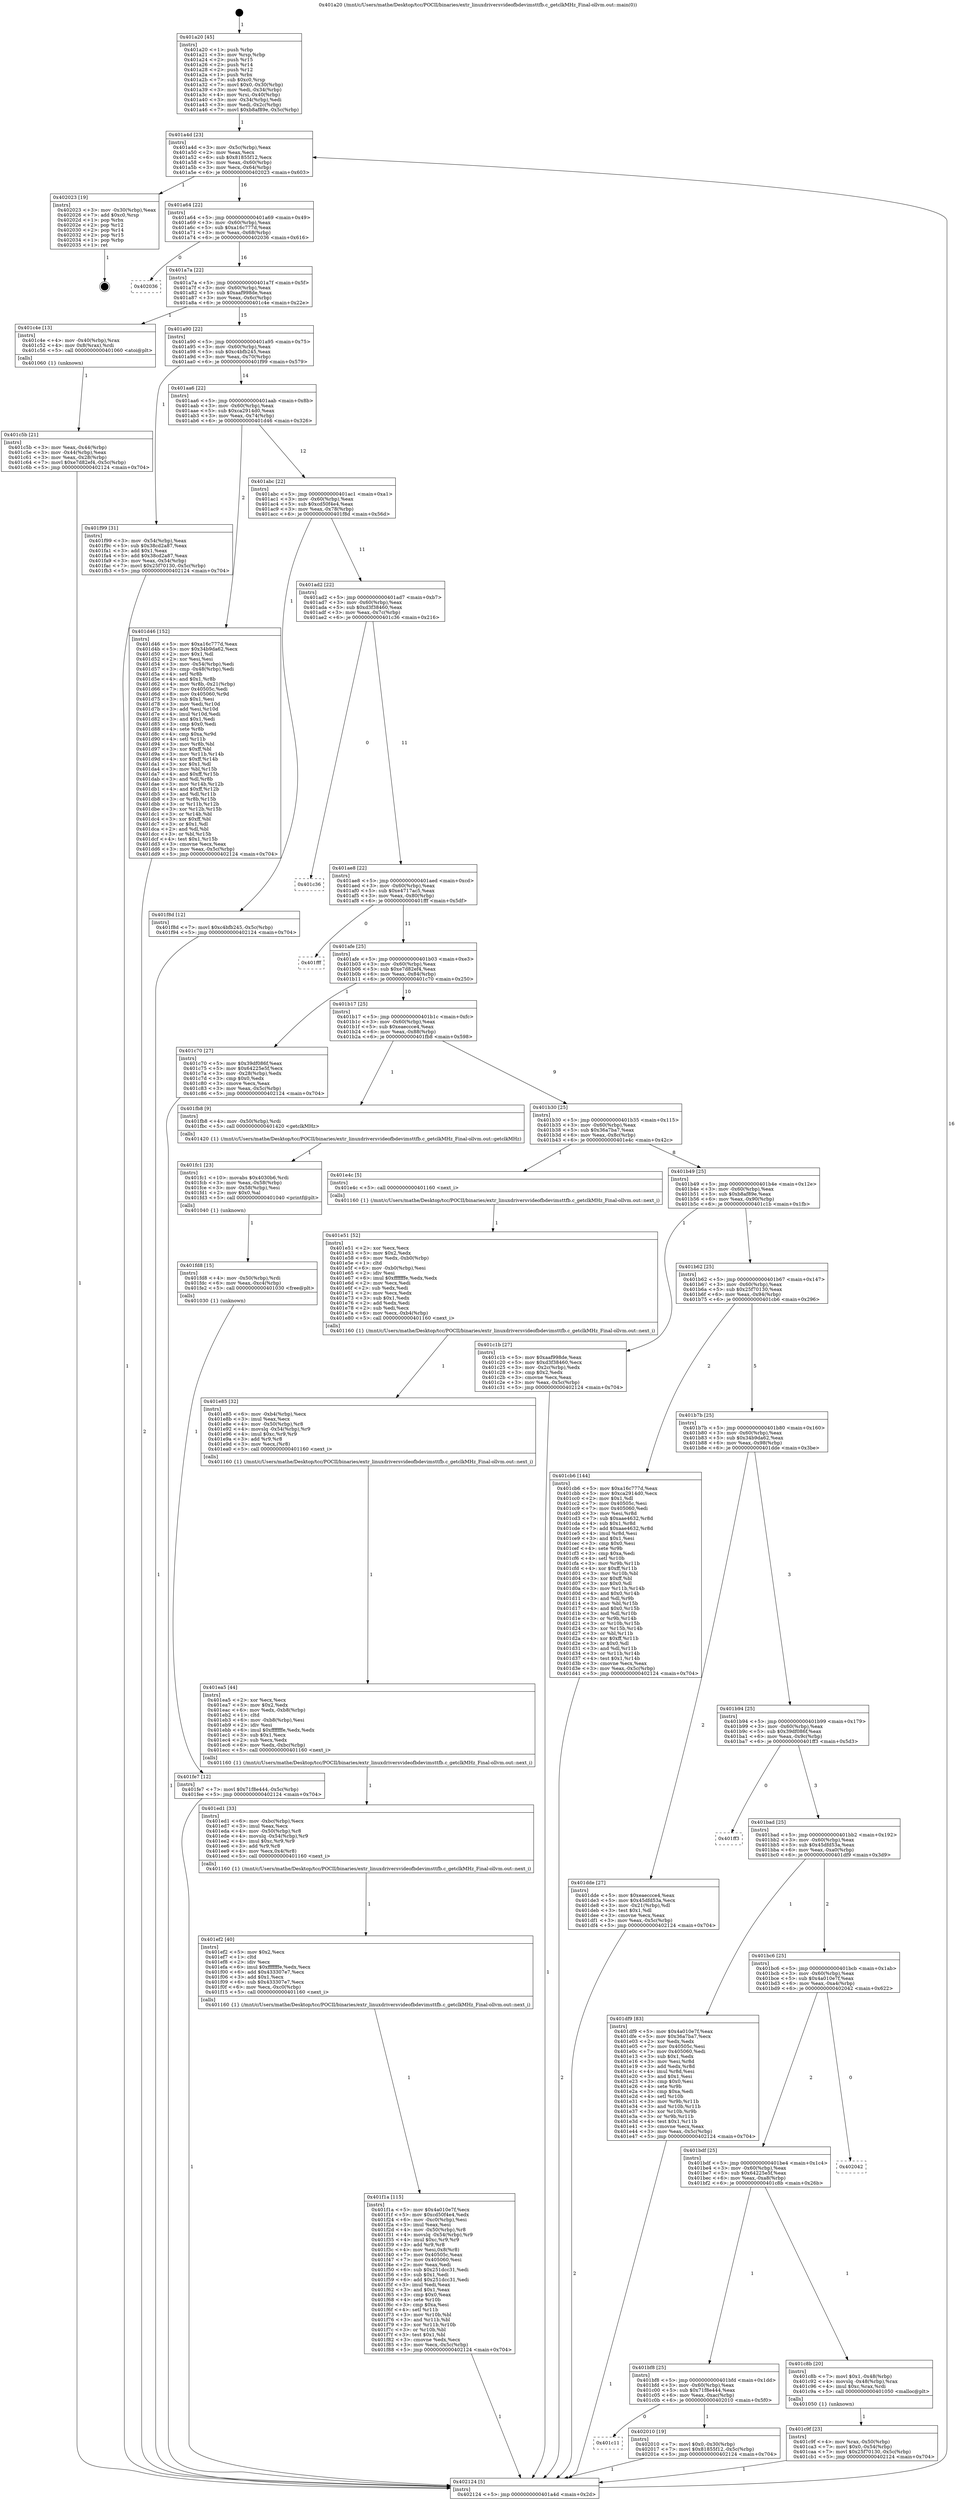 digraph "0x401a20" {
  label = "0x401a20 (/mnt/c/Users/mathe/Desktop/tcc/POCII/binaries/extr_linuxdriversvideofbdevimsttfb.c_getclkMHz_Final-ollvm.out::main(0))"
  labelloc = "t"
  node[shape=record]

  Entry [label="",width=0.3,height=0.3,shape=circle,fillcolor=black,style=filled]
  "0x401a4d" [label="{
     0x401a4d [23]\l
     | [instrs]\l
     &nbsp;&nbsp;0x401a4d \<+3\>: mov -0x5c(%rbp),%eax\l
     &nbsp;&nbsp;0x401a50 \<+2\>: mov %eax,%ecx\l
     &nbsp;&nbsp;0x401a52 \<+6\>: sub $0x81855f12,%ecx\l
     &nbsp;&nbsp;0x401a58 \<+3\>: mov %eax,-0x60(%rbp)\l
     &nbsp;&nbsp;0x401a5b \<+3\>: mov %ecx,-0x64(%rbp)\l
     &nbsp;&nbsp;0x401a5e \<+6\>: je 0000000000402023 \<main+0x603\>\l
  }"]
  "0x402023" [label="{
     0x402023 [19]\l
     | [instrs]\l
     &nbsp;&nbsp;0x402023 \<+3\>: mov -0x30(%rbp),%eax\l
     &nbsp;&nbsp;0x402026 \<+7\>: add $0xc0,%rsp\l
     &nbsp;&nbsp;0x40202d \<+1\>: pop %rbx\l
     &nbsp;&nbsp;0x40202e \<+2\>: pop %r12\l
     &nbsp;&nbsp;0x402030 \<+2\>: pop %r14\l
     &nbsp;&nbsp;0x402032 \<+2\>: pop %r15\l
     &nbsp;&nbsp;0x402034 \<+1\>: pop %rbp\l
     &nbsp;&nbsp;0x402035 \<+1\>: ret\l
  }"]
  "0x401a64" [label="{
     0x401a64 [22]\l
     | [instrs]\l
     &nbsp;&nbsp;0x401a64 \<+5\>: jmp 0000000000401a69 \<main+0x49\>\l
     &nbsp;&nbsp;0x401a69 \<+3\>: mov -0x60(%rbp),%eax\l
     &nbsp;&nbsp;0x401a6c \<+5\>: sub $0xa16c777d,%eax\l
     &nbsp;&nbsp;0x401a71 \<+3\>: mov %eax,-0x68(%rbp)\l
     &nbsp;&nbsp;0x401a74 \<+6\>: je 0000000000402036 \<main+0x616\>\l
  }"]
  Exit [label="",width=0.3,height=0.3,shape=circle,fillcolor=black,style=filled,peripheries=2]
  "0x402036" [label="{
     0x402036\l
  }", style=dashed]
  "0x401a7a" [label="{
     0x401a7a [22]\l
     | [instrs]\l
     &nbsp;&nbsp;0x401a7a \<+5\>: jmp 0000000000401a7f \<main+0x5f\>\l
     &nbsp;&nbsp;0x401a7f \<+3\>: mov -0x60(%rbp),%eax\l
     &nbsp;&nbsp;0x401a82 \<+5\>: sub $0xaaf998de,%eax\l
     &nbsp;&nbsp;0x401a87 \<+3\>: mov %eax,-0x6c(%rbp)\l
     &nbsp;&nbsp;0x401a8a \<+6\>: je 0000000000401c4e \<main+0x22e\>\l
  }"]
  "0x401c11" [label="{
     0x401c11\l
  }", style=dashed]
  "0x401c4e" [label="{
     0x401c4e [13]\l
     | [instrs]\l
     &nbsp;&nbsp;0x401c4e \<+4\>: mov -0x40(%rbp),%rax\l
     &nbsp;&nbsp;0x401c52 \<+4\>: mov 0x8(%rax),%rdi\l
     &nbsp;&nbsp;0x401c56 \<+5\>: call 0000000000401060 \<atoi@plt\>\l
     | [calls]\l
     &nbsp;&nbsp;0x401060 \{1\} (unknown)\l
  }"]
  "0x401a90" [label="{
     0x401a90 [22]\l
     | [instrs]\l
     &nbsp;&nbsp;0x401a90 \<+5\>: jmp 0000000000401a95 \<main+0x75\>\l
     &nbsp;&nbsp;0x401a95 \<+3\>: mov -0x60(%rbp),%eax\l
     &nbsp;&nbsp;0x401a98 \<+5\>: sub $0xc4bfb245,%eax\l
     &nbsp;&nbsp;0x401a9d \<+3\>: mov %eax,-0x70(%rbp)\l
     &nbsp;&nbsp;0x401aa0 \<+6\>: je 0000000000401f99 \<main+0x579\>\l
  }"]
  "0x402010" [label="{
     0x402010 [19]\l
     | [instrs]\l
     &nbsp;&nbsp;0x402010 \<+7\>: movl $0x0,-0x30(%rbp)\l
     &nbsp;&nbsp;0x402017 \<+7\>: movl $0x81855f12,-0x5c(%rbp)\l
     &nbsp;&nbsp;0x40201e \<+5\>: jmp 0000000000402124 \<main+0x704\>\l
  }"]
  "0x401f99" [label="{
     0x401f99 [31]\l
     | [instrs]\l
     &nbsp;&nbsp;0x401f99 \<+3\>: mov -0x54(%rbp),%eax\l
     &nbsp;&nbsp;0x401f9c \<+5\>: sub $0x38cd2a87,%eax\l
     &nbsp;&nbsp;0x401fa1 \<+3\>: add $0x1,%eax\l
     &nbsp;&nbsp;0x401fa4 \<+5\>: add $0x38cd2a87,%eax\l
     &nbsp;&nbsp;0x401fa9 \<+3\>: mov %eax,-0x54(%rbp)\l
     &nbsp;&nbsp;0x401fac \<+7\>: movl $0x25f70130,-0x5c(%rbp)\l
     &nbsp;&nbsp;0x401fb3 \<+5\>: jmp 0000000000402124 \<main+0x704\>\l
  }"]
  "0x401aa6" [label="{
     0x401aa6 [22]\l
     | [instrs]\l
     &nbsp;&nbsp;0x401aa6 \<+5\>: jmp 0000000000401aab \<main+0x8b\>\l
     &nbsp;&nbsp;0x401aab \<+3\>: mov -0x60(%rbp),%eax\l
     &nbsp;&nbsp;0x401aae \<+5\>: sub $0xca2914d0,%eax\l
     &nbsp;&nbsp;0x401ab3 \<+3\>: mov %eax,-0x74(%rbp)\l
     &nbsp;&nbsp;0x401ab6 \<+6\>: je 0000000000401d46 \<main+0x326\>\l
  }"]
  "0x401fe7" [label="{
     0x401fe7 [12]\l
     | [instrs]\l
     &nbsp;&nbsp;0x401fe7 \<+7\>: movl $0x71f8e444,-0x5c(%rbp)\l
     &nbsp;&nbsp;0x401fee \<+5\>: jmp 0000000000402124 \<main+0x704\>\l
  }"]
  "0x401d46" [label="{
     0x401d46 [152]\l
     | [instrs]\l
     &nbsp;&nbsp;0x401d46 \<+5\>: mov $0xa16c777d,%eax\l
     &nbsp;&nbsp;0x401d4b \<+5\>: mov $0x34b9da62,%ecx\l
     &nbsp;&nbsp;0x401d50 \<+2\>: mov $0x1,%dl\l
     &nbsp;&nbsp;0x401d52 \<+2\>: xor %esi,%esi\l
     &nbsp;&nbsp;0x401d54 \<+3\>: mov -0x54(%rbp),%edi\l
     &nbsp;&nbsp;0x401d57 \<+3\>: cmp -0x48(%rbp),%edi\l
     &nbsp;&nbsp;0x401d5a \<+4\>: setl %r8b\l
     &nbsp;&nbsp;0x401d5e \<+4\>: and $0x1,%r8b\l
     &nbsp;&nbsp;0x401d62 \<+4\>: mov %r8b,-0x21(%rbp)\l
     &nbsp;&nbsp;0x401d66 \<+7\>: mov 0x40505c,%edi\l
     &nbsp;&nbsp;0x401d6d \<+8\>: mov 0x405060,%r9d\l
     &nbsp;&nbsp;0x401d75 \<+3\>: sub $0x1,%esi\l
     &nbsp;&nbsp;0x401d78 \<+3\>: mov %edi,%r10d\l
     &nbsp;&nbsp;0x401d7b \<+3\>: add %esi,%r10d\l
     &nbsp;&nbsp;0x401d7e \<+4\>: imul %r10d,%edi\l
     &nbsp;&nbsp;0x401d82 \<+3\>: and $0x1,%edi\l
     &nbsp;&nbsp;0x401d85 \<+3\>: cmp $0x0,%edi\l
     &nbsp;&nbsp;0x401d88 \<+4\>: sete %r8b\l
     &nbsp;&nbsp;0x401d8c \<+4\>: cmp $0xa,%r9d\l
     &nbsp;&nbsp;0x401d90 \<+4\>: setl %r11b\l
     &nbsp;&nbsp;0x401d94 \<+3\>: mov %r8b,%bl\l
     &nbsp;&nbsp;0x401d97 \<+3\>: xor $0xff,%bl\l
     &nbsp;&nbsp;0x401d9a \<+3\>: mov %r11b,%r14b\l
     &nbsp;&nbsp;0x401d9d \<+4\>: xor $0xff,%r14b\l
     &nbsp;&nbsp;0x401da1 \<+3\>: xor $0x1,%dl\l
     &nbsp;&nbsp;0x401da4 \<+3\>: mov %bl,%r15b\l
     &nbsp;&nbsp;0x401da7 \<+4\>: and $0xff,%r15b\l
     &nbsp;&nbsp;0x401dab \<+3\>: and %dl,%r8b\l
     &nbsp;&nbsp;0x401dae \<+3\>: mov %r14b,%r12b\l
     &nbsp;&nbsp;0x401db1 \<+4\>: and $0xff,%r12b\l
     &nbsp;&nbsp;0x401db5 \<+3\>: and %dl,%r11b\l
     &nbsp;&nbsp;0x401db8 \<+3\>: or %r8b,%r15b\l
     &nbsp;&nbsp;0x401dbb \<+3\>: or %r11b,%r12b\l
     &nbsp;&nbsp;0x401dbe \<+3\>: xor %r12b,%r15b\l
     &nbsp;&nbsp;0x401dc1 \<+3\>: or %r14b,%bl\l
     &nbsp;&nbsp;0x401dc4 \<+3\>: xor $0xff,%bl\l
     &nbsp;&nbsp;0x401dc7 \<+3\>: or $0x1,%dl\l
     &nbsp;&nbsp;0x401dca \<+2\>: and %dl,%bl\l
     &nbsp;&nbsp;0x401dcc \<+3\>: or %bl,%r15b\l
     &nbsp;&nbsp;0x401dcf \<+4\>: test $0x1,%r15b\l
     &nbsp;&nbsp;0x401dd3 \<+3\>: cmovne %ecx,%eax\l
     &nbsp;&nbsp;0x401dd6 \<+3\>: mov %eax,-0x5c(%rbp)\l
     &nbsp;&nbsp;0x401dd9 \<+5\>: jmp 0000000000402124 \<main+0x704\>\l
  }"]
  "0x401abc" [label="{
     0x401abc [22]\l
     | [instrs]\l
     &nbsp;&nbsp;0x401abc \<+5\>: jmp 0000000000401ac1 \<main+0xa1\>\l
     &nbsp;&nbsp;0x401ac1 \<+3\>: mov -0x60(%rbp),%eax\l
     &nbsp;&nbsp;0x401ac4 \<+5\>: sub $0xcd50f4e4,%eax\l
     &nbsp;&nbsp;0x401ac9 \<+3\>: mov %eax,-0x78(%rbp)\l
     &nbsp;&nbsp;0x401acc \<+6\>: je 0000000000401f8d \<main+0x56d\>\l
  }"]
  "0x401fd8" [label="{
     0x401fd8 [15]\l
     | [instrs]\l
     &nbsp;&nbsp;0x401fd8 \<+4\>: mov -0x50(%rbp),%rdi\l
     &nbsp;&nbsp;0x401fdc \<+6\>: mov %eax,-0xc4(%rbp)\l
     &nbsp;&nbsp;0x401fe2 \<+5\>: call 0000000000401030 \<free@plt\>\l
     | [calls]\l
     &nbsp;&nbsp;0x401030 \{1\} (unknown)\l
  }"]
  "0x401f8d" [label="{
     0x401f8d [12]\l
     | [instrs]\l
     &nbsp;&nbsp;0x401f8d \<+7\>: movl $0xc4bfb245,-0x5c(%rbp)\l
     &nbsp;&nbsp;0x401f94 \<+5\>: jmp 0000000000402124 \<main+0x704\>\l
  }"]
  "0x401ad2" [label="{
     0x401ad2 [22]\l
     | [instrs]\l
     &nbsp;&nbsp;0x401ad2 \<+5\>: jmp 0000000000401ad7 \<main+0xb7\>\l
     &nbsp;&nbsp;0x401ad7 \<+3\>: mov -0x60(%rbp),%eax\l
     &nbsp;&nbsp;0x401ada \<+5\>: sub $0xd3f38460,%eax\l
     &nbsp;&nbsp;0x401adf \<+3\>: mov %eax,-0x7c(%rbp)\l
     &nbsp;&nbsp;0x401ae2 \<+6\>: je 0000000000401c36 \<main+0x216\>\l
  }"]
  "0x401fc1" [label="{
     0x401fc1 [23]\l
     | [instrs]\l
     &nbsp;&nbsp;0x401fc1 \<+10\>: movabs $0x4030b6,%rdi\l
     &nbsp;&nbsp;0x401fcb \<+3\>: mov %eax,-0x58(%rbp)\l
     &nbsp;&nbsp;0x401fce \<+3\>: mov -0x58(%rbp),%esi\l
     &nbsp;&nbsp;0x401fd1 \<+2\>: mov $0x0,%al\l
     &nbsp;&nbsp;0x401fd3 \<+5\>: call 0000000000401040 \<printf@plt\>\l
     | [calls]\l
     &nbsp;&nbsp;0x401040 \{1\} (unknown)\l
  }"]
  "0x401c36" [label="{
     0x401c36\l
  }", style=dashed]
  "0x401ae8" [label="{
     0x401ae8 [22]\l
     | [instrs]\l
     &nbsp;&nbsp;0x401ae8 \<+5\>: jmp 0000000000401aed \<main+0xcd\>\l
     &nbsp;&nbsp;0x401aed \<+3\>: mov -0x60(%rbp),%eax\l
     &nbsp;&nbsp;0x401af0 \<+5\>: sub $0xe4717ac5,%eax\l
     &nbsp;&nbsp;0x401af5 \<+3\>: mov %eax,-0x80(%rbp)\l
     &nbsp;&nbsp;0x401af8 \<+6\>: je 0000000000401fff \<main+0x5df\>\l
  }"]
  "0x401f1a" [label="{
     0x401f1a [115]\l
     | [instrs]\l
     &nbsp;&nbsp;0x401f1a \<+5\>: mov $0x4a010e7f,%ecx\l
     &nbsp;&nbsp;0x401f1f \<+5\>: mov $0xcd50f4e4,%edx\l
     &nbsp;&nbsp;0x401f24 \<+6\>: mov -0xc0(%rbp),%esi\l
     &nbsp;&nbsp;0x401f2a \<+3\>: imul %eax,%esi\l
     &nbsp;&nbsp;0x401f2d \<+4\>: mov -0x50(%rbp),%r8\l
     &nbsp;&nbsp;0x401f31 \<+4\>: movslq -0x54(%rbp),%r9\l
     &nbsp;&nbsp;0x401f35 \<+4\>: imul $0xc,%r9,%r9\l
     &nbsp;&nbsp;0x401f39 \<+3\>: add %r9,%r8\l
     &nbsp;&nbsp;0x401f3c \<+4\>: mov %esi,0x8(%r8)\l
     &nbsp;&nbsp;0x401f40 \<+7\>: mov 0x40505c,%eax\l
     &nbsp;&nbsp;0x401f47 \<+7\>: mov 0x405060,%esi\l
     &nbsp;&nbsp;0x401f4e \<+2\>: mov %eax,%edi\l
     &nbsp;&nbsp;0x401f50 \<+6\>: sub $0x251dcc31,%edi\l
     &nbsp;&nbsp;0x401f56 \<+3\>: sub $0x1,%edi\l
     &nbsp;&nbsp;0x401f59 \<+6\>: add $0x251dcc31,%edi\l
     &nbsp;&nbsp;0x401f5f \<+3\>: imul %edi,%eax\l
     &nbsp;&nbsp;0x401f62 \<+3\>: and $0x1,%eax\l
     &nbsp;&nbsp;0x401f65 \<+3\>: cmp $0x0,%eax\l
     &nbsp;&nbsp;0x401f68 \<+4\>: sete %r10b\l
     &nbsp;&nbsp;0x401f6c \<+3\>: cmp $0xa,%esi\l
     &nbsp;&nbsp;0x401f6f \<+4\>: setl %r11b\l
     &nbsp;&nbsp;0x401f73 \<+3\>: mov %r10b,%bl\l
     &nbsp;&nbsp;0x401f76 \<+3\>: and %r11b,%bl\l
     &nbsp;&nbsp;0x401f79 \<+3\>: xor %r11b,%r10b\l
     &nbsp;&nbsp;0x401f7c \<+3\>: or %r10b,%bl\l
     &nbsp;&nbsp;0x401f7f \<+3\>: test $0x1,%bl\l
     &nbsp;&nbsp;0x401f82 \<+3\>: cmovne %edx,%ecx\l
     &nbsp;&nbsp;0x401f85 \<+3\>: mov %ecx,-0x5c(%rbp)\l
     &nbsp;&nbsp;0x401f88 \<+5\>: jmp 0000000000402124 \<main+0x704\>\l
  }"]
  "0x401fff" [label="{
     0x401fff\l
  }", style=dashed]
  "0x401afe" [label="{
     0x401afe [25]\l
     | [instrs]\l
     &nbsp;&nbsp;0x401afe \<+5\>: jmp 0000000000401b03 \<main+0xe3\>\l
     &nbsp;&nbsp;0x401b03 \<+3\>: mov -0x60(%rbp),%eax\l
     &nbsp;&nbsp;0x401b06 \<+5\>: sub $0xe7d82ef4,%eax\l
     &nbsp;&nbsp;0x401b0b \<+6\>: mov %eax,-0x84(%rbp)\l
     &nbsp;&nbsp;0x401b11 \<+6\>: je 0000000000401c70 \<main+0x250\>\l
  }"]
  "0x401ef2" [label="{
     0x401ef2 [40]\l
     | [instrs]\l
     &nbsp;&nbsp;0x401ef2 \<+5\>: mov $0x2,%ecx\l
     &nbsp;&nbsp;0x401ef7 \<+1\>: cltd\l
     &nbsp;&nbsp;0x401ef8 \<+2\>: idiv %ecx\l
     &nbsp;&nbsp;0x401efa \<+6\>: imul $0xfffffffe,%edx,%ecx\l
     &nbsp;&nbsp;0x401f00 \<+6\>: add $0x433307e7,%ecx\l
     &nbsp;&nbsp;0x401f06 \<+3\>: add $0x1,%ecx\l
     &nbsp;&nbsp;0x401f09 \<+6\>: sub $0x433307e7,%ecx\l
     &nbsp;&nbsp;0x401f0f \<+6\>: mov %ecx,-0xc0(%rbp)\l
     &nbsp;&nbsp;0x401f15 \<+5\>: call 0000000000401160 \<next_i\>\l
     | [calls]\l
     &nbsp;&nbsp;0x401160 \{1\} (/mnt/c/Users/mathe/Desktop/tcc/POCII/binaries/extr_linuxdriversvideofbdevimsttfb.c_getclkMHz_Final-ollvm.out::next_i)\l
  }"]
  "0x401c70" [label="{
     0x401c70 [27]\l
     | [instrs]\l
     &nbsp;&nbsp;0x401c70 \<+5\>: mov $0x39df086f,%eax\l
     &nbsp;&nbsp;0x401c75 \<+5\>: mov $0x64225e5f,%ecx\l
     &nbsp;&nbsp;0x401c7a \<+3\>: mov -0x28(%rbp),%edx\l
     &nbsp;&nbsp;0x401c7d \<+3\>: cmp $0x0,%edx\l
     &nbsp;&nbsp;0x401c80 \<+3\>: cmove %ecx,%eax\l
     &nbsp;&nbsp;0x401c83 \<+3\>: mov %eax,-0x5c(%rbp)\l
     &nbsp;&nbsp;0x401c86 \<+5\>: jmp 0000000000402124 \<main+0x704\>\l
  }"]
  "0x401b17" [label="{
     0x401b17 [25]\l
     | [instrs]\l
     &nbsp;&nbsp;0x401b17 \<+5\>: jmp 0000000000401b1c \<main+0xfc\>\l
     &nbsp;&nbsp;0x401b1c \<+3\>: mov -0x60(%rbp),%eax\l
     &nbsp;&nbsp;0x401b1f \<+5\>: sub $0xeaeccce4,%eax\l
     &nbsp;&nbsp;0x401b24 \<+6\>: mov %eax,-0x88(%rbp)\l
     &nbsp;&nbsp;0x401b2a \<+6\>: je 0000000000401fb8 \<main+0x598\>\l
  }"]
  "0x401ed1" [label="{
     0x401ed1 [33]\l
     | [instrs]\l
     &nbsp;&nbsp;0x401ed1 \<+6\>: mov -0xbc(%rbp),%ecx\l
     &nbsp;&nbsp;0x401ed7 \<+3\>: imul %eax,%ecx\l
     &nbsp;&nbsp;0x401eda \<+4\>: mov -0x50(%rbp),%r8\l
     &nbsp;&nbsp;0x401ede \<+4\>: movslq -0x54(%rbp),%r9\l
     &nbsp;&nbsp;0x401ee2 \<+4\>: imul $0xc,%r9,%r9\l
     &nbsp;&nbsp;0x401ee6 \<+3\>: add %r9,%r8\l
     &nbsp;&nbsp;0x401ee9 \<+4\>: mov %ecx,0x4(%r8)\l
     &nbsp;&nbsp;0x401eed \<+5\>: call 0000000000401160 \<next_i\>\l
     | [calls]\l
     &nbsp;&nbsp;0x401160 \{1\} (/mnt/c/Users/mathe/Desktop/tcc/POCII/binaries/extr_linuxdriversvideofbdevimsttfb.c_getclkMHz_Final-ollvm.out::next_i)\l
  }"]
  "0x401fb8" [label="{
     0x401fb8 [9]\l
     | [instrs]\l
     &nbsp;&nbsp;0x401fb8 \<+4\>: mov -0x50(%rbp),%rdi\l
     &nbsp;&nbsp;0x401fbc \<+5\>: call 0000000000401420 \<getclkMHz\>\l
     | [calls]\l
     &nbsp;&nbsp;0x401420 \{1\} (/mnt/c/Users/mathe/Desktop/tcc/POCII/binaries/extr_linuxdriversvideofbdevimsttfb.c_getclkMHz_Final-ollvm.out::getclkMHz)\l
  }"]
  "0x401b30" [label="{
     0x401b30 [25]\l
     | [instrs]\l
     &nbsp;&nbsp;0x401b30 \<+5\>: jmp 0000000000401b35 \<main+0x115\>\l
     &nbsp;&nbsp;0x401b35 \<+3\>: mov -0x60(%rbp),%eax\l
     &nbsp;&nbsp;0x401b38 \<+5\>: sub $0x36a7ba7,%eax\l
     &nbsp;&nbsp;0x401b3d \<+6\>: mov %eax,-0x8c(%rbp)\l
     &nbsp;&nbsp;0x401b43 \<+6\>: je 0000000000401e4c \<main+0x42c\>\l
  }"]
  "0x401ea5" [label="{
     0x401ea5 [44]\l
     | [instrs]\l
     &nbsp;&nbsp;0x401ea5 \<+2\>: xor %ecx,%ecx\l
     &nbsp;&nbsp;0x401ea7 \<+5\>: mov $0x2,%edx\l
     &nbsp;&nbsp;0x401eac \<+6\>: mov %edx,-0xb8(%rbp)\l
     &nbsp;&nbsp;0x401eb2 \<+1\>: cltd\l
     &nbsp;&nbsp;0x401eb3 \<+6\>: mov -0xb8(%rbp),%esi\l
     &nbsp;&nbsp;0x401eb9 \<+2\>: idiv %esi\l
     &nbsp;&nbsp;0x401ebb \<+6\>: imul $0xfffffffe,%edx,%edx\l
     &nbsp;&nbsp;0x401ec1 \<+3\>: sub $0x1,%ecx\l
     &nbsp;&nbsp;0x401ec4 \<+2\>: sub %ecx,%edx\l
     &nbsp;&nbsp;0x401ec6 \<+6\>: mov %edx,-0xbc(%rbp)\l
     &nbsp;&nbsp;0x401ecc \<+5\>: call 0000000000401160 \<next_i\>\l
     | [calls]\l
     &nbsp;&nbsp;0x401160 \{1\} (/mnt/c/Users/mathe/Desktop/tcc/POCII/binaries/extr_linuxdriversvideofbdevimsttfb.c_getclkMHz_Final-ollvm.out::next_i)\l
  }"]
  "0x401e4c" [label="{
     0x401e4c [5]\l
     | [instrs]\l
     &nbsp;&nbsp;0x401e4c \<+5\>: call 0000000000401160 \<next_i\>\l
     | [calls]\l
     &nbsp;&nbsp;0x401160 \{1\} (/mnt/c/Users/mathe/Desktop/tcc/POCII/binaries/extr_linuxdriversvideofbdevimsttfb.c_getclkMHz_Final-ollvm.out::next_i)\l
  }"]
  "0x401b49" [label="{
     0x401b49 [25]\l
     | [instrs]\l
     &nbsp;&nbsp;0x401b49 \<+5\>: jmp 0000000000401b4e \<main+0x12e\>\l
     &nbsp;&nbsp;0x401b4e \<+3\>: mov -0x60(%rbp),%eax\l
     &nbsp;&nbsp;0x401b51 \<+5\>: sub $0xb8af89e,%eax\l
     &nbsp;&nbsp;0x401b56 \<+6\>: mov %eax,-0x90(%rbp)\l
     &nbsp;&nbsp;0x401b5c \<+6\>: je 0000000000401c1b \<main+0x1fb\>\l
  }"]
  "0x401e85" [label="{
     0x401e85 [32]\l
     | [instrs]\l
     &nbsp;&nbsp;0x401e85 \<+6\>: mov -0xb4(%rbp),%ecx\l
     &nbsp;&nbsp;0x401e8b \<+3\>: imul %eax,%ecx\l
     &nbsp;&nbsp;0x401e8e \<+4\>: mov -0x50(%rbp),%r8\l
     &nbsp;&nbsp;0x401e92 \<+4\>: movslq -0x54(%rbp),%r9\l
     &nbsp;&nbsp;0x401e96 \<+4\>: imul $0xc,%r9,%r9\l
     &nbsp;&nbsp;0x401e9a \<+3\>: add %r9,%r8\l
     &nbsp;&nbsp;0x401e9d \<+3\>: mov %ecx,(%r8)\l
     &nbsp;&nbsp;0x401ea0 \<+5\>: call 0000000000401160 \<next_i\>\l
     | [calls]\l
     &nbsp;&nbsp;0x401160 \{1\} (/mnt/c/Users/mathe/Desktop/tcc/POCII/binaries/extr_linuxdriversvideofbdevimsttfb.c_getclkMHz_Final-ollvm.out::next_i)\l
  }"]
  "0x401c1b" [label="{
     0x401c1b [27]\l
     | [instrs]\l
     &nbsp;&nbsp;0x401c1b \<+5\>: mov $0xaaf998de,%eax\l
     &nbsp;&nbsp;0x401c20 \<+5\>: mov $0xd3f38460,%ecx\l
     &nbsp;&nbsp;0x401c25 \<+3\>: mov -0x2c(%rbp),%edx\l
     &nbsp;&nbsp;0x401c28 \<+3\>: cmp $0x2,%edx\l
     &nbsp;&nbsp;0x401c2b \<+3\>: cmovne %ecx,%eax\l
     &nbsp;&nbsp;0x401c2e \<+3\>: mov %eax,-0x5c(%rbp)\l
     &nbsp;&nbsp;0x401c31 \<+5\>: jmp 0000000000402124 \<main+0x704\>\l
  }"]
  "0x401b62" [label="{
     0x401b62 [25]\l
     | [instrs]\l
     &nbsp;&nbsp;0x401b62 \<+5\>: jmp 0000000000401b67 \<main+0x147\>\l
     &nbsp;&nbsp;0x401b67 \<+3\>: mov -0x60(%rbp),%eax\l
     &nbsp;&nbsp;0x401b6a \<+5\>: sub $0x25f70130,%eax\l
     &nbsp;&nbsp;0x401b6f \<+6\>: mov %eax,-0x94(%rbp)\l
     &nbsp;&nbsp;0x401b75 \<+6\>: je 0000000000401cb6 \<main+0x296\>\l
  }"]
  "0x402124" [label="{
     0x402124 [5]\l
     | [instrs]\l
     &nbsp;&nbsp;0x402124 \<+5\>: jmp 0000000000401a4d \<main+0x2d\>\l
  }"]
  "0x401a20" [label="{
     0x401a20 [45]\l
     | [instrs]\l
     &nbsp;&nbsp;0x401a20 \<+1\>: push %rbp\l
     &nbsp;&nbsp;0x401a21 \<+3\>: mov %rsp,%rbp\l
     &nbsp;&nbsp;0x401a24 \<+2\>: push %r15\l
     &nbsp;&nbsp;0x401a26 \<+2\>: push %r14\l
     &nbsp;&nbsp;0x401a28 \<+2\>: push %r12\l
     &nbsp;&nbsp;0x401a2a \<+1\>: push %rbx\l
     &nbsp;&nbsp;0x401a2b \<+7\>: sub $0xc0,%rsp\l
     &nbsp;&nbsp;0x401a32 \<+7\>: movl $0x0,-0x30(%rbp)\l
     &nbsp;&nbsp;0x401a39 \<+3\>: mov %edi,-0x34(%rbp)\l
     &nbsp;&nbsp;0x401a3c \<+4\>: mov %rsi,-0x40(%rbp)\l
     &nbsp;&nbsp;0x401a40 \<+3\>: mov -0x34(%rbp),%edi\l
     &nbsp;&nbsp;0x401a43 \<+3\>: mov %edi,-0x2c(%rbp)\l
     &nbsp;&nbsp;0x401a46 \<+7\>: movl $0xb8af89e,-0x5c(%rbp)\l
  }"]
  "0x401c5b" [label="{
     0x401c5b [21]\l
     | [instrs]\l
     &nbsp;&nbsp;0x401c5b \<+3\>: mov %eax,-0x44(%rbp)\l
     &nbsp;&nbsp;0x401c5e \<+3\>: mov -0x44(%rbp),%eax\l
     &nbsp;&nbsp;0x401c61 \<+3\>: mov %eax,-0x28(%rbp)\l
     &nbsp;&nbsp;0x401c64 \<+7\>: movl $0xe7d82ef4,-0x5c(%rbp)\l
     &nbsp;&nbsp;0x401c6b \<+5\>: jmp 0000000000402124 \<main+0x704\>\l
  }"]
  "0x401e51" [label="{
     0x401e51 [52]\l
     | [instrs]\l
     &nbsp;&nbsp;0x401e51 \<+2\>: xor %ecx,%ecx\l
     &nbsp;&nbsp;0x401e53 \<+5\>: mov $0x2,%edx\l
     &nbsp;&nbsp;0x401e58 \<+6\>: mov %edx,-0xb0(%rbp)\l
     &nbsp;&nbsp;0x401e5e \<+1\>: cltd\l
     &nbsp;&nbsp;0x401e5f \<+6\>: mov -0xb0(%rbp),%esi\l
     &nbsp;&nbsp;0x401e65 \<+2\>: idiv %esi\l
     &nbsp;&nbsp;0x401e67 \<+6\>: imul $0xfffffffe,%edx,%edx\l
     &nbsp;&nbsp;0x401e6d \<+2\>: mov %ecx,%edi\l
     &nbsp;&nbsp;0x401e6f \<+2\>: sub %edx,%edi\l
     &nbsp;&nbsp;0x401e71 \<+2\>: mov %ecx,%edx\l
     &nbsp;&nbsp;0x401e73 \<+3\>: sub $0x1,%edx\l
     &nbsp;&nbsp;0x401e76 \<+2\>: add %edx,%edi\l
     &nbsp;&nbsp;0x401e78 \<+2\>: sub %edi,%ecx\l
     &nbsp;&nbsp;0x401e7a \<+6\>: mov %ecx,-0xb4(%rbp)\l
     &nbsp;&nbsp;0x401e80 \<+5\>: call 0000000000401160 \<next_i\>\l
     | [calls]\l
     &nbsp;&nbsp;0x401160 \{1\} (/mnt/c/Users/mathe/Desktop/tcc/POCII/binaries/extr_linuxdriversvideofbdevimsttfb.c_getclkMHz_Final-ollvm.out::next_i)\l
  }"]
  "0x401cb6" [label="{
     0x401cb6 [144]\l
     | [instrs]\l
     &nbsp;&nbsp;0x401cb6 \<+5\>: mov $0xa16c777d,%eax\l
     &nbsp;&nbsp;0x401cbb \<+5\>: mov $0xca2914d0,%ecx\l
     &nbsp;&nbsp;0x401cc0 \<+2\>: mov $0x1,%dl\l
     &nbsp;&nbsp;0x401cc2 \<+7\>: mov 0x40505c,%esi\l
     &nbsp;&nbsp;0x401cc9 \<+7\>: mov 0x405060,%edi\l
     &nbsp;&nbsp;0x401cd0 \<+3\>: mov %esi,%r8d\l
     &nbsp;&nbsp;0x401cd3 \<+7\>: sub $0xaae4632,%r8d\l
     &nbsp;&nbsp;0x401cda \<+4\>: sub $0x1,%r8d\l
     &nbsp;&nbsp;0x401cde \<+7\>: add $0xaae4632,%r8d\l
     &nbsp;&nbsp;0x401ce5 \<+4\>: imul %r8d,%esi\l
     &nbsp;&nbsp;0x401ce9 \<+3\>: and $0x1,%esi\l
     &nbsp;&nbsp;0x401cec \<+3\>: cmp $0x0,%esi\l
     &nbsp;&nbsp;0x401cef \<+4\>: sete %r9b\l
     &nbsp;&nbsp;0x401cf3 \<+3\>: cmp $0xa,%edi\l
     &nbsp;&nbsp;0x401cf6 \<+4\>: setl %r10b\l
     &nbsp;&nbsp;0x401cfa \<+3\>: mov %r9b,%r11b\l
     &nbsp;&nbsp;0x401cfd \<+4\>: xor $0xff,%r11b\l
     &nbsp;&nbsp;0x401d01 \<+3\>: mov %r10b,%bl\l
     &nbsp;&nbsp;0x401d04 \<+3\>: xor $0xff,%bl\l
     &nbsp;&nbsp;0x401d07 \<+3\>: xor $0x0,%dl\l
     &nbsp;&nbsp;0x401d0a \<+3\>: mov %r11b,%r14b\l
     &nbsp;&nbsp;0x401d0d \<+4\>: and $0x0,%r14b\l
     &nbsp;&nbsp;0x401d11 \<+3\>: and %dl,%r9b\l
     &nbsp;&nbsp;0x401d14 \<+3\>: mov %bl,%r15b\l
     &nbsp;&nbsp;0x401d17 \<+4\>: and $0x0,%r15b\l
     &nbsp;&nbsp;0x401d1b \<+3\>: and %dl,%r10b\l
     &nbsp;&nbsp;0x401d1e \<+3\>: or %r9b,%r14b\l
     &nbsp;&nbsp;0x401d21 \<+3\>: or %r10b,%r15b\l
     &nbsp;&nbsp;0x401d24 \<+3\>: xor %r15b,%r14b\l
     &nbsp;&nbsp;0x401d27 \<+3\>: or %bl,%r11b\l
     &nbsp;&nbsp;0x401d2a \<+4\>: xor $0xff,%r11b\l
     &nbsp;&nbsp;0x401d2e \<+3\>: or $0x0,%dl\l
     &nbsp;&nbsp;0x401d31 \<+3\>: and %dl,%r11b\l
     &nbsp;&nbsp;0x401d34 \<+3\>: or %r11b,%r14b\l
     &nbsp;&nbsp;0x401d37 \<+4\>: test $0x1,%r14b\l
     &nbsp;&nbsp;0x401d3b \<+3\>: cmovne %ecx,%eax\l
     &nbsp;&nbsp;0x401d3e \<+3\>: mov %eax,-0x5c(%rbp)\l
     &nbsp;&nbsp;0x401d41 \<+5\>: jmp 0000000000402124 \<main+0x704\>\l
  }"]
  "0x401b7b" [label="{
     0x401b7b [25]\l
     | [instrs]\l
     &nbsp;&nbsp;0x401b7b \<+5\>: jmp 0000000000401b80 \<main+0x160\>\l
     &nbsp;&nbsp;0x401b80 \<+3\>: mov -0x60(%rbp),%eax\l
     &nbsp;&nbsp;0x401b83 \<+5\>: sub $0x34b9da62,%eax\l
     &nbsp;&nbsp;0x401b88 \<+6\>: mov %eax,-0x98(%rbp)\l
     &nbsp;&nbsp;0x401b8e \<+6\>: je 0000000000401dde \<main+0x3be\>\l
  }"]
  "0x401c9f" [label="{
     0x401c9f [23]\l
     | [instrs]\l
     &nbsp;&nbsp;0x401c9f \<+4\>: mov %rax,-0x50(%rbp)\l
     &nbsp;&nbsp;0x401ca3 \<+7\>: movl $0x0,-0x54(%rbp)\l
     &nbsp;&nbsp;0x401caa \<+7\>: movl $0x25f70130,-0x5c(%rbp)\l
     &nbsp;&nbsp;0x401cb1 \<+5\>: jmp 0000000000402124 \<main+0x704\>\l
  }"]
  "0x401dde" [label="{
     0x401dde [27]\l
     | [instrs]\l
     &nbsp;&nbsp;0x401dde \<+5\>: mov $0xeaeccce4,%eax\l
     &nbsp;&nbsp;0x401de3 \<+5\>: mov $0x45dfd53a,%ecx\l
     &nbsp;&nbsp;0x401de8 \<+3\>: mov -0x21(%rbp),%dl\l
     &nbsp;&nbsp;0x401deb \<+3\>: test $0x1,%dl\l
     &nbsp;&nbsp;0x401dee \<+3\>: cmovne %ecx,%eax\l
     &nbsp;&nbsp;0x401df1 \<+3\>: mov %eax,-0x5c(%rbp)\l
     &nbsp;&nbsp;0x401df4 \<+5\>: jmp 0000000000402124 \<main+0x704\>\l
  }"]
  "0x401b94" [label="{
     0x401b94 [25]\l
     | [instrs]\l
     &nbsp;&nbsp;0x401b94 \<+5\>: jmp 0000000000401b99 \<main+0x179\>\l
     &nbsp;&nbsp;0x401b99 \<+3\>: mov -0x60(%rbp),%eax\l
     &nbsp;&nbsp;0x401b9c \<+5\>: sub $0x39df086f,%eax\l
     &nbsp;&nbsp;0x401ba1 \<+6\>: mov %eax,-0x9c(%rbp)\l
     &nbsp;&nbsp;0x401ba7 \<+6\>: je 0000000000401ff3 \<main+0x5d3\>\l
  }"]
  "0x401bf8" [label="{
     0x401bf8 [25]\l
     | [instrs]\l
     &nbsp;&nbsp;0x401bf8 \<+5\>: jmp 0000000000401bfd \<main+0x1dd\>\l
     &nbsp;&nbsp;0x401bfd \<+3\>: mov -0x60(%rbp),%eax\l
     &nbsp;&nbsp;0x401c00 \<+5\>: sub $0x71f8e444,%eax\l
     &nbsp;&nbsp;0x401c05 \<+6\>: mov %eax,-0xac(%rbp)\l
     &nbsp;&nbsp;0x401c0b \<+6\>: je 0000000000402010 \<main+0x5f0\>\l
  }"]
  "0x401ff3" [label="{
     0x401ff3\l
  }", style=dashed]
  "0x401bad" [label="{
     0x401bad [25]\l
     | [instrs]\l
     &nbsp;&nbsp;0x401bad \<+5\>: jmp 0000000000401bb2 \<main+0x192\>\l
     &nbsp;&nbsp;0x401bb2 \<+3\>: mov -0x60(%rbp),%eax\l
     &nbsp;&nbsp;0x401bb5 \<+5\>: sub $0x45dfd53a,%eax\l
     &nbsp;&nbsp;0x401bba \<+6\>: mov %eax,-0xa0(%rbp)\l
     &nbsp;&nbsp;0x401bc0 \<+6\>: je 0000000000401df9 \<main+0x3d9\>\l
  }"]
  "0x401c8b" [label="{
     0x401c8b [20]\l
     | [instrs]\l
     &nbsp;&nbsp;0x401c8b \<+7\>: movl $0x1,-0x48(%rbp)\l
     &nbsp;&nbsp;0x401c92 \<+4\>: movslq -0x48(%rbp),%rax\l
     &nbsp;&nbsp;0x401c96 \<+4\>: imul $0xc,%rax,%rdi\l
     &nbsp;&nbsp;0x401c9a \<+5\>: call 0000000000401050 \<malloc@plt\>\l
     | [calls]\l
     &nbsp;&nbsp;0x401050 \{1\} (unknown)\l
  }"]
  "0x401df9" [label="{
     0x401df9 [83]\l
     | [instrs]\l
     &nbsp;&nbsp;0x401df9 \<+5\>: mov $0x4a010e7f,%eax\l
     &nbsp;&nbsp;0x401dfe \<+5\>: mov $0x36a7ba7,%ecx\l
     &nbsp;&nbsp;0x401e03 \<+2\>: xor %edx,%edx\l
     &nbsp;&nbsp;0x401e05 \<+7\>: mov 0x40505c,%esi\l
     &nbsp;&nbsp;0x401e0c \<+7\>: mov 0x405060,%edi\l
     &nbsp;&nbsp;0x401e13 \<+3\>: sub $0x1,%edx\l
     &nbsp;&nbsp;0x401e16 \<+3\>: mov %esi,%r8d\l
     &nbsp;&nbsp;0x401e19 \<+3\>: add %edx,%r8d\l
     &nbsp;&nbsp;0x401e1c \<+4\>: imul %r8d,%esi\l
     &nbsp;&nbsp;0x401e20 \<+3\>: and $0x1,%esi\l
     &nbsp;&nbsp;0x401e23 \<+3\>: cmp $0x0,%esi\l
     &nbsp;&nbsp;0x401e26 \<+4\>: sete %r9b\l
     &nbsp;&nbsp;0x401e2a \<+3\>: cmp $0xa,%edi\l
     &nbsp;&nbsp;0x401e2d \<+4\>: setl %r10b\l
     &nbsp;&nbsp;0x401e31 \<+3\>: mov %r9b,%r11b\l
     &nbsp;&nbsp;0x401e34 \<+3\>: and %r10b,%r11b\l
     &nbsp;&nbsp;0x401e37 \<+3\>: xor %r10b,%r9b\l
     &nbsp;&nbsp;0x401e3a \<+3\>: or %r9b,%r11b\l
     &nbsp;&nbsp;0x401e3d \<+4\>: test $0x1,%r11b\l
     &nbsp;&nbsp;0x401e41 \<+3\>: cmovne %ecx,%eax\l
     &nbsp;&nbsp;0x401e44 \<+3\>: mov %eax,-0x5c(%rbp)\l
     &nbsp;&nbsp;0x401e47 \<+5\>: jmp 0000000000402124 \<main+0x704\>\l
  }"]
  "0x401bc6" [label="{
     0x401bc6 [25]\l
     | [instrs]\l
     &nbsp;&nbsp;0x401bc6 \<+5\>: jmp 0000000000401bcb \<main+0x1ab\>\l
     &nbsp;&nbsp;0x401bcb \<+3\>: mov -0x60(%rbp),%eax\l
     &nbsp;&nbsp;0x401bce \<+5\>: sub $0x4a010e7f,%eax\l
     &nbsp;&nbsp;0x401bd3 \<+6\>: mov %eax,-0xa4(%rbp)\l
     &nbsp;&nbsp;0x401bd9 \<+6\>: je 0000000000402042 \<main+0x622\>\l
  }"]
  "0x401bdf" [label="{
     0x401bdf [25]\l
     | [instrs]\l
     &nbsp;&nbsp;0x401bdf \<+5\>: jmp 0000000000401be4 \<main+0x1c4\>\l
     &nbsp;&nbsp;0x401be4 \<+3\>: mov -0x60(%rbp),%eax\l
     &nbsp;&nbsp;0x401be7 \<+5\>: sub $0x64225e5f,%eax\l
     &nbsp;&nbsp;0x401bec \<+6\>: mov %eax,-0xa8(%rbp)\l
     &nbsp;&nbsp;0x401bf2 \<+6\>: je 0000000000401c8b \<main+0x26b\>\l
  }"]
  "0x402042" [label="{
     0x402042\l
  }", style=dashed]
  Entry -> "0x401a20" [label=" 1"]
  "0x401a4d" -> "0x402023" [label=" 1"]
  "0x401a4d" -> "0x401a64" [label=" 16"]
  "0x402023" -> Exit [label=" 1"]
  "0x401a64" -> "0x402036" [label=" 0"]
  "0x401a64" -> "0x401a7a" [label=" 16"]
  "0x402010" -> "0x402124" [label=" 1"]
  "0x401a7a" -> "0x401c4e" [label=" 1"]
  "0x401a7a" -> "0x401a90" [label=" 15"]
  "0x401bf8" -> "0x401c11" [label=" 0"]
  "0x401a90" -> "0x401f99" [label=" 1"]
  "0x401a90" -> "0x401aa6" [label=" 14"]
  "0x401bf8" -> "0x402010" [label=" 1"]
  "0x401aa6" -> "0x401d46" [label=" 2"]
  "0x401aa6" -> "0x401abc" [label=" 12"]
  "0x401fe7" -> "0x402124" [label=" 1"]
  "0x401abc" -> "0x401f8d" [label=" 1"]
  "0x401abc" -> "0x401ad2" [label=" 11"]
  "0x401fd8" -> "0x401fe7" [label=" 1"]
  "0x401ad2" -> "0x401c36" [label=" 0"]
  "0x401ad2" -> "0x401ae8" [label=" 11"]
  "0x401fc1" -> "0x401fd8" [label=" 1"]
  "0x401ae8" -> "0x401fff" [label=" 0"]
  "0x401ae8" -> "0x401afe" [label=" 11"]
  "0x401fb8" -> "0x401fc1" [label=" 1"]
  "0x401afe" -> "0x401c70" [label=" 1"]
  "0x401afe" -> "0x401b17" [label=" 10"]
  "0x401f99" -> "0x402124" [label=" 1"]
  "0x401b17" -> "0x401fb8" [label=" 1"]
  "0x401b17" -> "0x401b30" [label=" 9"]
  "0x401f8d" -> "0x402124" [label=" 1"]
  "0x401b30" -> "0x401e4c" [label=" 1"]
  "0x401b30" -> "0x401b49" [label=" 8"]
  "0x401f1a" -> "0x402124" [label=" 1"]
  "0x401b49" -> "0x401c1b" [label=" 1"]
  "0x401b49" -> "0x401b62" [label=" 7"]
  "0x401c1b" -> "0x402124" [label=" 1"]
  "0x401a20" -> "0x401a4d" [label=" 1"]
  "0x402124" -> "0x401a4d" [label=" 16"]
  "0x401c4e" -> "0x401c5b" [label=" 1"]
  "0x401c5b" -> "0x402124" [label=" 1"]
  "0x401c70" -> "0x402124" [label=" 1"]
  "0x401ef2" -> "0x401f1a" [label=" 1"]
  "0x401b62" -> "0x401cb6" [label=" 2"]
  "0x401b62" -> "0x401b7b" [label=" 5"]
  "0x401ed1" -> "0x401ef2" [label=" 1"]
  "0x401b7b" -> "0x401dde" [label=" 2"]
  "0x401b7b" -> "0x401b94" [label=" 3"]
  "0x401ea5" -> "0x401ed1" [label=" 1"]
  "0x401b94" -> "0x401ff3" [label=" 0"]
  "0x401b94" -> "0x401bad" [label=" 3"]
  "0x401e85" -> "0x401ea5" [label=" 1"]
  "0x401bad" -> "0x401df9" [label=" 1"]
  "0x401bad" -> "0x401bc6" [label=" 2"]
  "0x401e51" -> "0x401e85" [label=" 1"]
  "0x401bc6" -> "0x402042" [label=" 0"]
  "0x401bc6" -> "0x401bdf" [label=" 2"]
  "0x401e4c" -> "0x401e51" [label=" 1"]
  "0x401bdf" -> "0x401c8b" [label=" 1"]
  "0x401bdf" -> "0x401bf8" [label=" 1"]
  "0x401c8b" -> "0x401c9f" [label=" 1"]
  "0x401c9f" -> "0x402124" [label=" 1"]
  "0x401cb6" -> "0x402124" [label=" 2"]
  "0x401d46" -> "0x402124" [label=" 2"]
  "0x401dde" -> "0x402124" [label=" 2"]
  "0x401df9" -> "0x402124" [label=" 1"]
}
